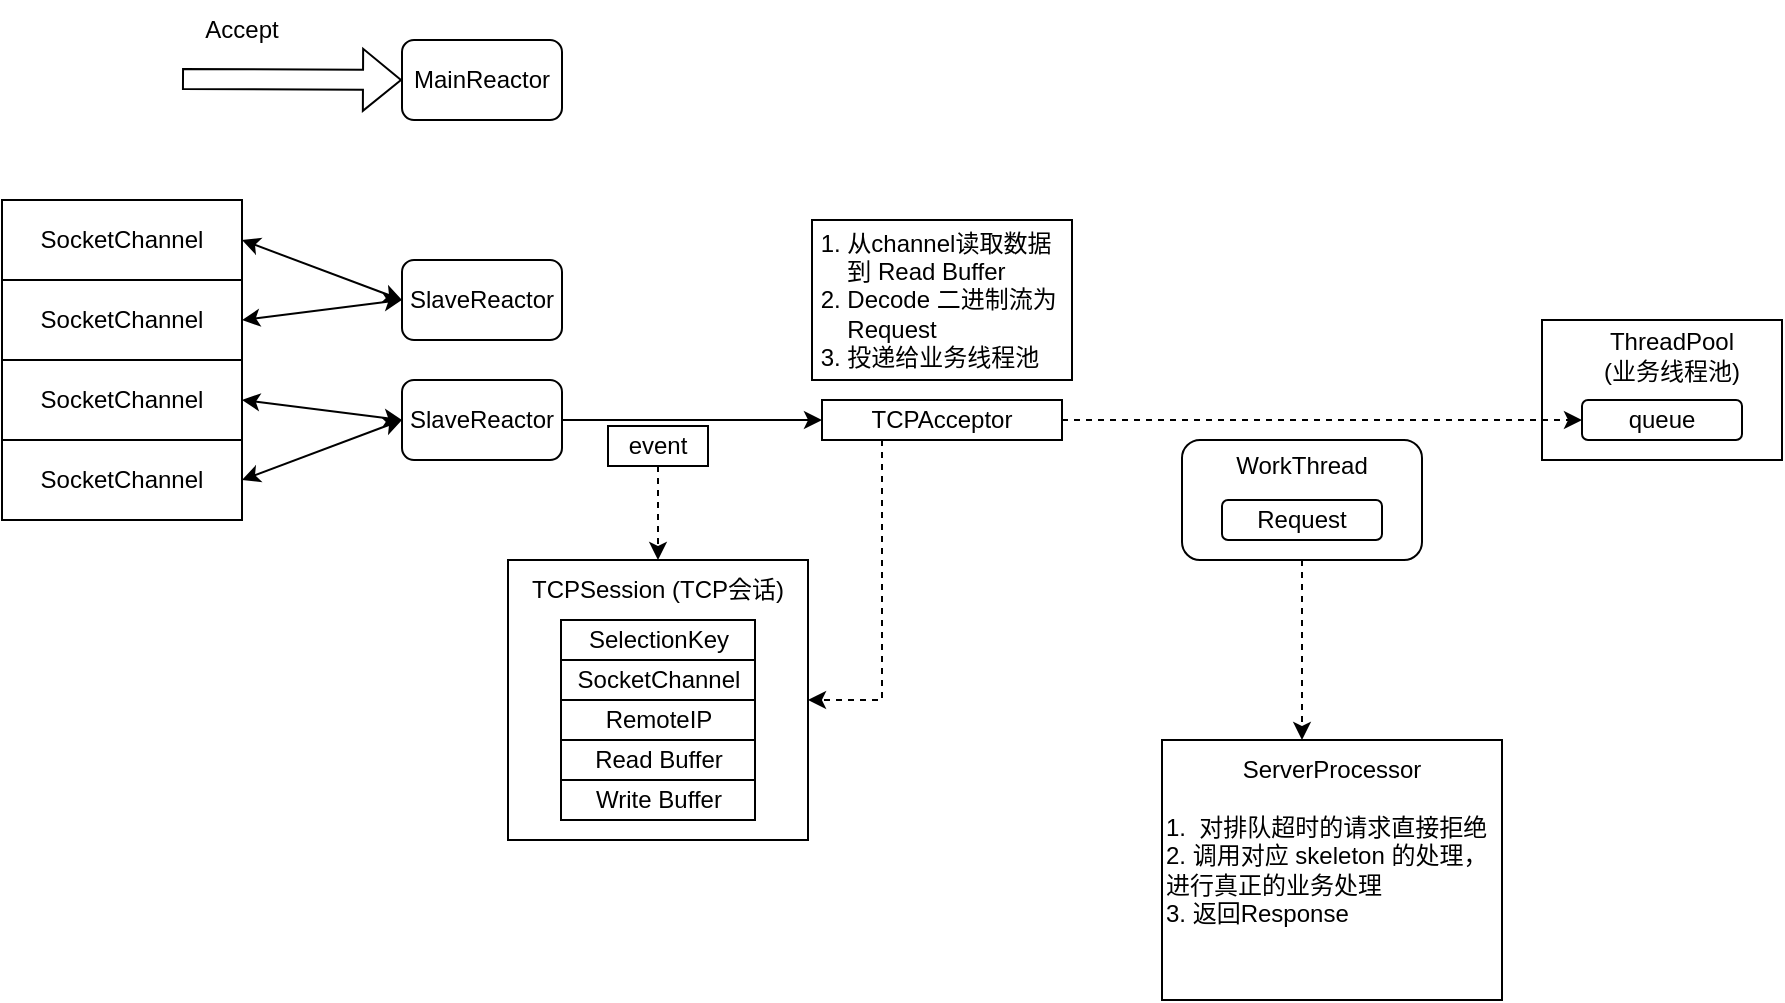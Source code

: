 <mxfile version="20.5.3" type="github">
  <diagram id="ZfkzUUZ4_1M0ZpWH6gc-" name="线程模型">
    <mxGraphModel dx="1038" dy="600" grid="1" gridSize="10" guides="1" tooltips="1" connect="1" arrows="1" fold="1" page="1" pageScale="1" pageWidth="827" pageHeight="1169" math="0" shadow="0">
      <root>
        <mxCell id="0" />
        <mxCell id="1" parent="0" />
        <mxCell id="RP2ucUj9tSORiQu2KIXO-1" value="MainReactor" style="rounded=1;whiteSpace=wrap;html=1;" vertex="1" parent="1">
          <mxGeometry x="320" y="160" width="80" height="40" as="geometry" />
        </mxCell>
        <mxCell id="RP2ucUj9tSORiQu2KIXO-2" value="SlaveReactor" style="rounded=1;whiteSpace=wrap;html=1;" vertex="1" parent="1">
          <mxGeometry x="320" y="270" width="80" height="40" as="geometry" />
        </mxCell>
        <mxCell id="RP2ucUj9tSORiQu2KIXO-5" value="SlaveReactor" style="rounded=1;whiteSpace=wrap;html=1;" vertex="1" parent="1">
          <mxGeometry x="320" y="330" width="80" height="40" as="geometry" />
        </mxCell>
        <mxCell id="RP2ucUj9tSORiQu2KIXO-7" value="" style="shape=flexArrow;endArrow=classic;html=1;rounded=0;entryX=0;entryY=0.5;entryDx=0;entryDy=0;" edge="1" parent="1" target="RP2ucUj9tSORiQu2KIXO-1">
          <mxGeometry width="50" height="50" relative="1" as="geometry">
            <mxPoint x="210" y="179.5" as="sourcePoint" />
            <mxPoint x="300" y="179.5" as="targetPoint" />
          </mxGeometry>
        </mxCell>
        <mxCell id="RP2ucUj9tSORiQu2KIXO-8" value="Accept" style="text;html=1;strokeColor=none;fillColor=none;align=center;verticalAlign=middle;whiteSpace=wrap;rounded=0;" vertex="1" parent="1">
          <mxGeometry x="210" y="140" width="60" height="30" as="geometry" />
        </mxCell>
        <mxCell id="RP2ucUj9tSORiQu2KIXO-19" value="SocketChannel" style="rounded=0;whiteSpace=wrap;html=1;" vertex="1" parent="1">
          <mxGeometry x="120" y="240" width="120" height="40" as="geometry" />
        </mxCell>
        <mxCell id="RP2ucUj9tSORiQu2KIXO-20" value="SocketChannel" style="rounded=0;whiteSpace=wrap;html=1;" vertex="1" parent="1">
          <mxGeometry x="120" y="360" width="120" height="40" as="geometry" />
        </mxCell>
        <mxCell id="RP2ucUj9tSORiQu2KIXO-21" value="SocketChannel" style="rounded=0;whiteSpace=wrap;html=1;" vertex="1" parent="1">
          <mxGeometry x="120" y="320" width="120" height="40" as="geometry" />
        </mxCell>
        <mxCell id="RP2ucUj9tSORiQu2KIXO-23" value="SocketChannel" style="rounded=0;whiteSpace=wrap;html=1;" vertex="1" parent="1">
          <mxGeometry x="120" y="280" width="120" height="40" as="geometry" />
        </mxCell>
        <mxCell id="RP2ucUj9tSORiQu2KIXO-24" value="" style="endArrow=classic;startArrow=classic;html=1;rounded=0;exitX=1;exitY=0.5;exitDx=0;exitDy=0;entryX=0;entryY=0.5;entryDx=0;entryDy=0;" edge="1" parent="1" source="RP2ucUj9tSORiQu2KIXO-19" target="RP2ucUj9tSORiQu2KIXO-2">
          <mxGeometry width="50" height="50" relative="1" as="geometry">
            <mxPoint x="280" y="290" as="sourcePoint" />
            <mxPoint x="330" y="240" as="targetPoint" />
          </mxGeometry>
        </mxCell>
        <mxCell id="RP2ucUj9tSORiQu2KIXO-25" value="" style="endArrow=classic;startArrow=classic;html=1;rounded=0;exitX=1;exitY=0.5;exitDx=0;exitDy=0;entryX=0;entryY=0.5;entryDx=0;entryDy=0;" edge="1" parent="1" source="RP2ucUj9tSORiQu2KIXO-23" target="RP2ucUj9tSORiQu2KIXO-2">
          <mxGeometry width="50" height="50" relative="1" as="geometry">
            <mxPoint x="280" y="380" as="sourcePoint" />
            <mxPoint x="330" y="330" as="targetPoint" />
          </mxGeometry>
        </mxCell>
        <mxCell id="RP2ucUj9tSORiQu2KIXO-26" value="" style="endArrow=classic;startArrow=classic;html=1;rounded=0;exitX=1;exitY=0.5;exitDx=0;exitDy=0;entryX=0;entryY=0.5;entryDx=0;entryDy=0;" edge="1" parent="1" source="RP2ucUj9tSORiQu2KIXO-21" target="RP2ucUj9tSORiQu2KIXO-5">
          <mxGeometry width="50" height="50" relative="1" as="geometry">
            <mxPoint x="250" y="310" as="sourcePoint" />
            <mxPoint x="330" y="300" as="targetPoint" />
          </mxGeometry>
        </mxCell>
        <mxCell id="RP2ucUj9tSORiQu2KIXO-27" value="" style="endArrow=classic;startArrow=classic;html=1;rounded=0;exitX=1;exitY=0.5;exitDx=0;exitDy=0;entryX=0;entryY=0.5;entryDx=0;entryDy=0;" edge="1" parent="1" source="RP2ucUj9tSORiQu2KIXO-20" target="RP2ucUj9tSORiQu2KIXO-5">
          <mxGeometry width="50" height="50" relative="1" as="geometry">
            <mxPoint x="260" y="320" as="sourcePoint" />
            <mxPoint x="340" y="310" as="targetPoint" />
          </mxGeometry>
        </mxCell>
        <mxCell id="RP2ucUj9tSORiQu2KIXO-28" value="TCPAcceptor" style="rounded=0;whiteSpace=wrap;html=1;" vertex="1" parent="1">
          <mxGeometry x="530" y="340" width="120" height="20" as="geometry" />
        </mxCell>
        <mxCell id="RP2ucUj9tSORiQu2KIXO-29" value="" style="rounded=0;whiteSpace=wrap;html=1;" vertex="1" parent="1">
          <mxGeometry x="373" y="420" width="150" height="140" as="geometry" />
        </mxCell>
        <mxCell id="RP2ucUj9tSORiQu2KIXO-33" value="TCPSession (TCP会话)" style="text;html=1;strokeColor=none;fillColor=none;align=center;verticalAlign=middle;whiteSpace=wrap;rounded=0;" vertex="1" parent="1">
          <mxGeometry x="383" y="420" width="130" height="30" as="geometry" />
        </mxCell>
        <mxCell id="RP2ucUj9tSORiQu2KIXO-34" value="SelectionKey" style="rounded=0;whiteSpace=wrap;html=1;" vertex="1" parent="1">
          <mxGeometry x="399.5" y="450" width="97" height="20" as="geometry" />
        </mxCell>
        <mxCell id="RP2ucUj9tSORiQu2KIXO-35" value="SocketChannel" style="rounded=0;whiteSpace=wrap;html=1;" vertex="1" parent="1">
          <mxGeometry x="399.5" y="470" width="97" height="20" as="geometry" />
        </mxCell>
        <mxCell id="RP2ucUj9tSORiQu2KIXO-36" value="RemoteIP" style="rounded=0;whiteSpace=wrap;html=1;" vertex="1" parent="1">
          <mxGeometry x="399.5" y="490" width="97" height="20" as="geometry" />
        </mxCell>
        <mxCell id="RP2ucUj9tSORiQu2KIXO-37" value="Write Buffer" style="rounded=0;whiteSpace=wrap;html=1;" vertex="1" parent="1">
          <mxGeometry x="399.5" y="530" width="97" height="20" as="geometry" />
        </mxCell>
        <mxCell id="RP2ucUj9tSORiQu2KIXO-38" value="" style="endArrow=classic;html=1;rounded=0;exitX=1;exitY=0.5;exitDx=0;exitDy=0;entryX=0;entryY=0.5;entryDx=0;entryDy=0;" edge="1" parent="1" source="RP2ucUj9tSORiQu2KIXO-5" target="RP2ucUj9tSORiQu2KIXO-28">
          <mxGeometry width="50" height="50" relative="1" as="geometry">
            <mxPoint x="490" y="380" as="sourcePoint" />
            <mxPoint x="540" y="330" as="targetPoint" />
          </mxGeometry>
        </mxCell>
        <mxCell id="RP2ucUj9tSORiQu2KIXO-39" value="event" style="rounded=0;whiteSpace=wrap;html=1;" vertex="1" parent="1">
          <mxGeometry x="423" y="353" width="50" height="20" as="geometry" />
        </mxCell>
        <mxCell id="RP2ucUj9tSORiQu2KIXO-40" value="" style="endArrow=classic;html=1;rounded=0;exitX=0.5;exitY=1;exitDx=0;exitDy=0;entryX=0.5;entryY=0;entryDx=0;entryDy=0;dashed=1;" edge="1" parent="1" source="RP2ucUj9tSORiQu2KIXO-39" target="RP2ucUj9tSORiQu2KIXO-33">
          <mxGeometry width="50" height="50" relative="1" as="geometry">
            <mxPoint x="390" y="440" as="sourcePoint" />
            <mxPoint x="440" y="390" as="targetPoint" />
          </mxGeometry>
        </mxCell>
        <mxCell id="RP2ucUj9tSORiQu2KIXO-42" value="Read Buffer" style="rounded=0;whiteSpace=wrap;html=1;" vertex="1" parent="1">
          <mxGeometry x="399.5" y="510" width="97" height="20" as="geometry" />
        </mxCell>
        <mxCell id="RP2ucUj9tSORiQu2KIXO-43" value="" style="endArrow=classic;html=1;rounded=0;dashed=1;exitX=0.25;exitY=1;exitDx=0;exitDy=0;entryX=1;entryY=0.5;entryDx=0;entryDy=0;" edge="1" parent="1" source="RP2ucUj9tSORiQu2KIXO-28" target="RP2ucUj9tSORiQu2KIXO-29">
          <mxGeometry width="50" height="50" relative="1" as="geometry">
            <mxPoint x="580" y="470" as="sourcePoint" />
            <mxPoint x="590" y="480" as="targetPoint" />
            <Array as="points">
              <mxPoint x="560" y="490" />
            </Array>
          </mxGeometry>
        </mxCell>
        <mxCell id="RP2ucUj9tSORiQu2KIXO-45" value="&lt;div style=&quot;text-align: left;&quot;&gt;&lt;span style=&quot;background-color: initial;&quot;&gt;1. 从channel读取数据&lt;/span&gt;&lt;/div&gt;&lt;div style=&quot;text-align: left;&quot;&gt;&lt;span style=&quot;background-color: initial;&quot;&gt;&amp;nbsp; &amp;nbsp; 到 Read Buffer&lt;/span&gt;&lt;/div&gt;&lt;div style=&quot;text-align: left;&quot;&gt;&lt;span style=&quot;background-color: initial;&quot;&gt;2. Decode 二进制流为&amp;nbsp;&lt;/span&gt;&lt;/div&gt;&lt;div style=&quot;text-align: left;&quot;&gt;&lt;span style=&quot;background-color: initial;&quot;&gt;&amp;nbsp; &amp;nbsp; Request&lt;/span&gt;&lt;/div&gt;&lt;div style=&quot;text-align: left;&quot;&gt;&lt;span style=&quot;background-color: initial;&quot;&gt;3. 投递给业务线程池&lt;/span&gt;&lt;/div&gt;" style="rounded=0;whiteSpace=wrap;html=1;" vertex="1" parent="1">
          <mxGeometry x="525" y="250" width="130" height="80" as="geometry" />
        </mxCell>
        <mxCell id="RP2ucUj9tSORiQu2KIXO-46" value="" style="rounded=1;whiteSpace=wrap;html=1;" vertex="1" parent="1">
          <mxGeometry x="710" y="360" width="120" height="60" as="geometry" />
        </mxCell>
        <mxCell id="RP2ucUj9tSORiQu2KIXO-47" value="" style="rounded=0;whiteSpace=wrap;html=1;" vertex="1" parent="1">
          <mxGeometry x="890" y="300" width="120" height="70" as="geometry" />
        </mxCell>
        <mxCell id="RP2ucUj9tSORiQu2KIXO-48" value="WorkThread" style="text;html=1;strokeColor=none;fillColor=none;align=center;verticalAlign=middle;whiteSpace=wrap;rounded=0;" vertex="1" parent="1">
          <mxGeometry x="740" y="365" width="60" height="15" as="geometry" />
        </mxCell>
        <mxCell id="RP2ucUj9tSORiQu2KIXO-49" value="Request" style="rounded=1;whiteSpace=wrap;html=1;" vertex="1" parent="1">
          <mxGeometry x="730" y="390" width="80" height="20" as="geometry" />
        </mxCell>
        <mxCell id="RP2ucUj9tSORiQu2KIXO-50" value="ThreadPool&lt;br&gt;(业务线程池)" style="text;html=1;strokeColor=none;fillColor=none;align=center;verticalAlign=middle;whiteSpace=wrap;rounded=0;" vertex="1" parent="1">
          <mxGeometry x="920" y="303" width="70" height="30" as="geometry" />
        </mxCell>
        <mxCell id="RP2ucUj9tSORiQu2KIXO-51" value="queue" style="rounded=1;whiteSpace=wrap;html=1;" vertex="1" parent="1">
          <mxGeometry x="910" y="340" width="80" height="20" as="geometry" />
        </mxCell>
        <mxCell id="RP2ucUj9tSORiQu2KIXO-52" value="" style="endArrow=classic;html=1;rounded=0;dashed=1;exitX=1;exitY=0.5;exitDx=0;exitDy=0;entryX=0;entryY=0.5;entryDx=0;entryDy=0;" edge="1" parent="1" source="RP2ucUj9tSORiQu2KIXO-28" target="RP2ucUj9tSORiQu2KIXO-51">
          <mxGeometry width="50" height="50" relative="1" as="geometry">
            <mxPoint x="770" y="390" as="sourcePoint" />
            <mxPoint x="820" y="340" as="targetPoint" />
          </mxGeometry>
        </mxCell>
        <mxCell id="RP2ucUj9tSORiQu2KIXO-53" value="1.&amp;nbsp; 对排队超时的请求直接拒绝&lt;br&gt;2. 调用对应 skeleton 的处理，进行真正的业务处理&lt;br&gt;3. 返回Response" style="rounded=0;whiteSpace=wrap;html=1;align=left;" vertex="1" parent="1">
          <mxGeometry x="700" y="510" width="170" height="130" as="geometry" />
        </mxCell>
        <mxCell id="RP2ucUj9tSORiQu2KIXO-54" value="ServerProcessor" style="text;html=1;strokeColor=none;fillColor=none;align=center;verticalAlign=middle;whiteSpace=wrap;rounded=0;" vertex="1" parent="1">
          <mxGeometry x="755" y="510" width="60" height="30" as="geometry" />
        </mxCell>
        <mxCell id="RP2ucUj9tSORiQu2KIXO-55" value="" style="endArrow=classic;html=1;rounded=0;dashed=1;exitX=0.5;exitY=1;exitDx=0;exitDy=0;entryX=0.25;entryY=0;entryDx=0;entryDy=0;" edge="1" parent="1" source="RP2ucUj9tSORiQu2KIXO-46" target="RP2ucUj9tSORiQu2KIXO-54">
          <mxGeometry width="50" height="50" relative="1" as="geometry">
            <mxPoint x="890" y="490" as="sourcePoint" />
            <mxPoint x="940" y="440" as="targetPoint" />
          </mxGeometry>
        </mxCell>
      </root>
    </mxGraphModel>
  </diagram>
</mxfile>
